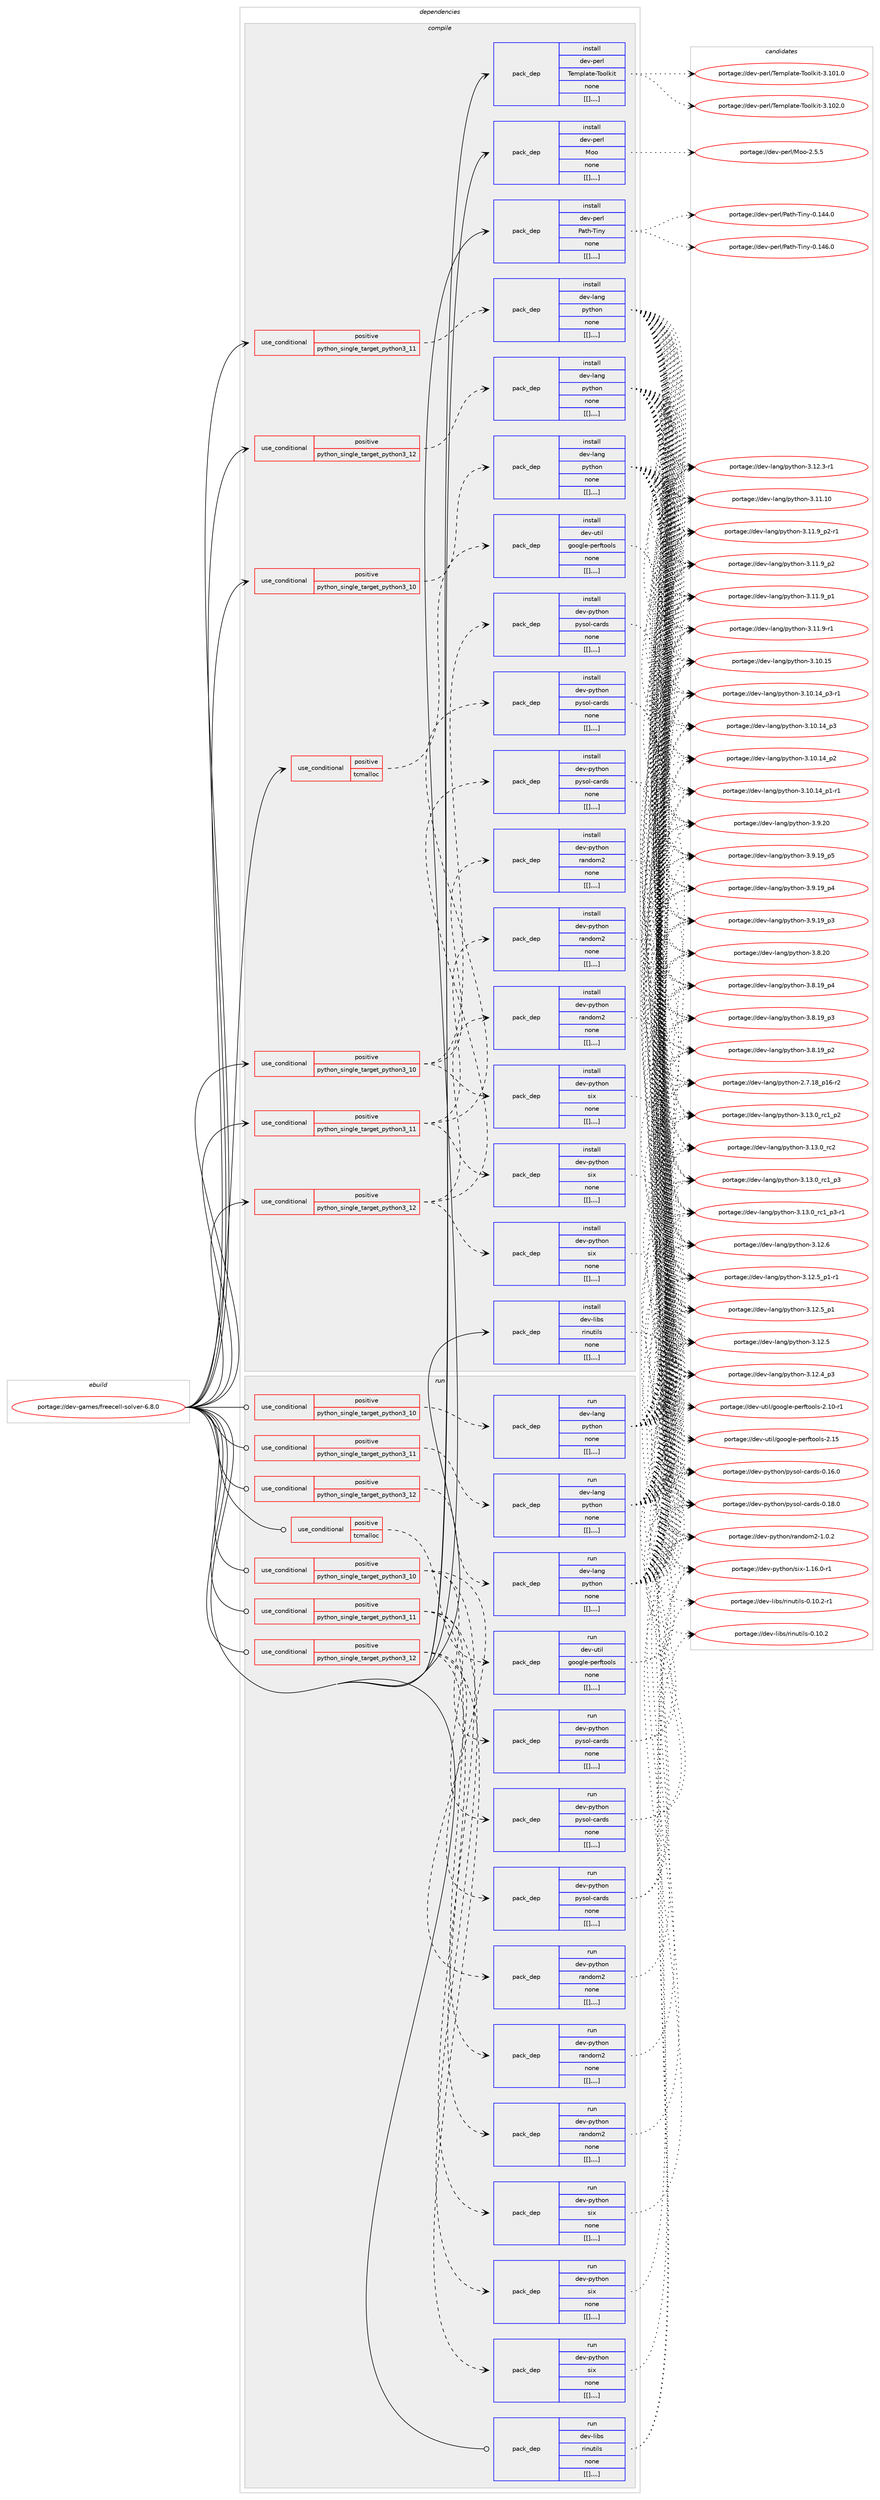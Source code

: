 digraph prolog {

# *************
# Graph options
# *************

newrank=true;
concentrate=true;
compound=true;
graph [rankdir=LR,fontname=Helvetica,fontsize=10,ranksep=1.5];#, ranksep=2.5, nodesep=0.2];
edge  [arrowhead=vee];
node  [fontname=Helvetica,fontsize=10];

# **********
# The ebuild
# **********

subgraph cluster_leftcol {
color=gray;
label=<<i>ebuild</i>>;
id [label="portage://dev-games/freecell-solver-6.8.0", color=red, width=4, href="../dev-games/freecell-solver-6.8.0.svg"];
}

# ****************
# The dependencies
# ****************

subgraph cluster_midcol {
color=gray;
label=<<i>dependencies</i>>;
subgraph cluster_compile {
fillcolor="#eeeeee";
style=filled;
label=<<i>compile</i>>;
subgraph cond20139 {
dependency75363 [label=<<TABLE BORDER="0" CELLBORDER="1" CELLSPACING="0" CELLPADDING="4"><TR><TD ROWSPAN="3" CELLPADDING="10">use_conditional</TD></TR><TR><TD>positive</TD></TR><TR><TD>python_single_target_python3_10</TD></TR></TABLE>>, shape=none, color=red];
subgraph pack54274 {
dependency75364 [label=<<TABLE BORDER="0" CELLBORDER="1" CELLSPACING="0" CELLPADDING="4" WIDTH="220"><TR><TD ROWSPAN="6" CELLPADDING="30">pack_dep</TD></TR><TR><TD WIDTH="110">install</TD></TR><TR><TD>dev-lang</TD></TR><TR><TD>python</TD></TR><TR><TD>none</TD></TR><TR><TD>[[],,,,]</TD></TR></TABLE>>, shape=none, color=blue];
}
dependency75363:e -> dependency75364:w [weight=20,style="dashed",arrowhead="vee"];
}
id:e -> dependency75363:w [weight=20,style="solid",arrowhead="vee"];
subgraph cond20140 {
dependency75365 [label=<<TABLE BORDER="0" CELLBORDER="1" CELLSPACING="0" CELLPADDING="4"><TR><TD ROWSPAN="3" CELLPADDING="10">use_conditional</TD></TR><TR><TD>positive</TD></TR><TR><TD>python_single_target_python3_10</TD></TR></TABLE>>, shape=none, color=red];
subgraph pack54275 {
dependency75366 [label=<<TABLE BORDER="0" CELLBORDER="1" CELLSPACING="0" CELLPADDING="4" WIDTH="220"><TR><TD ROWSPAN="6" CELLPADDING="30">pack_dep</TD></TR><TR><TD WIDTH="110">install</TD></TR><TR><TD>dev-python</TD></TR><TR><TD>pysol-cards</TD></TR><TR><TD>none</TD></TR><TR><TD>[[],,,,]</TD></TR></TABLE>>, shape=none, color=blue];
}
dependency75365:e -> dependency75366:w [weight=20,style="dashed",arrowhead="vee"];
subgraph pack54276 {
dependency75367 [label=<<TABLE BORDER="0" CELLBORDER="1" CELLSPACING="0" CELLPADDING="4" WIDTH="220"><TR><TD ROWSPAN="6" CELLPADDING="30">pack_dep</TD></TR><TR><TD WIDTH="110">install</TD></TR><TR><TD>dev-python</TD></TR><TR><TD>random2</TD></TR><TR><TD>none</TD></TR><TR><TD>[[],,,,]</TD></TR></TABLE>>, shape=none, color=blue];
}
dependency75365:e -> dependency75367:w [weight=20,style="dashed",arrowhead="vee"];
subgraph pack54277 {
dependency75368 [label=<<TABLE BORDER="0" CELLBORDER="1" CELLSPACING="0" CELLPADDING="4" WIDTH="220"><TR><TD ROWSPAN="6" CELLPADDING="30">pack_dep</TD></TR><TR><TD WIDTH="110">install</TD></TR><TR><TD>dev-python</TD></TR><TR><TD>six</TD></TR><TR><TD>none</TD></TR><TR><TD>[[],,,,]</TD></TR></TABLE>>, shape=none, color=blue];
}
dependency75365:e -> dependency75368:w [weight=20,style="dashed",arrowhead="vee"];
}
id:e -> dependency75365:w [weight=20,style="solid",arrowhead="vee"];
subgraph cond20141 {
dependency75369 [label=<<TABLE BORDER="0" CELLBORDER="1" CELLSPACING="0" CELLPADDING="4"><TR><TD ROWSPAN="3" CELLPADDING="10">use_conditional</TD></TR><TR><TD>positive</TD></TR><TR><TD>python_single_target_python3_11</TD></TR></TABLE>>, shape=none, color=red];
subgraph pack54278 {
dependency75370 [label=<<TABLE BORDER="0" CELLBORDER="1" CELLSPACING="0" CELLPADDING="4" WIDTH="220"><TR><TD ROWSPAN="6" CELLPADDING="30">pack_dep</TD></TR><TR><TD WIDTH="110">install</TD></TR><TR><TD>dev-lang</TD></TR><TR><TD>python</TD></TR><TR><TD>none</TD></TR><TR><TD>[[],,,,]</TD></TR></TABLE>>, shape=none, color=blue];
}
dependency75369:e -> dependency75370:w [weight=20,style="dashed",arrowhead="vee"];
}
id:e -> dependency75369:w [weight=20,style="solid",arrowhead="vee"];
subgraph cond20142 {
dependency75371 [label=<<TABLE BORDER="0" CELLBORDER="1" CELLSPACING="0" CELLPADDING="4"><TR><TD ROWSPAN="3" CELLPADDING="10">use_conditional</TD></TR><TR><TD>positive</TD></TR><TR><TD>python_single_target_python3_11</TD></TR></TABLE>>, shape=none, color=red];
subgraph pack54279 {
dependency75372 [label=<<TABLE BORDER="0" CELLBORDER="1" CELLSPACING="0" CELLPADDING="4" WIDTH="220"><TR><TD ROWSPAN="6" CELLPADDING="30">pack_dep</TD></TR><TR><TD WIDTH="110">install</TD></TR><TR><TD>dev-python</TD></TR><TR><TD>pysol-cards</TD></TR><TR><TD>none</TD></TR><TR><TD>[[],,,,]</TD></TR></TABLE>>, shape=none, color=blue];
}
dependency75371:e -> dependency75372:w [weight=20,style="dashed",arrowhead="vee"];
subgraph pack54280 {
dependency75373 [label=<<TABLE BORDER="0" CELLBORDER="1" CELLSPACING="0" CELLPADDING="4" WIDTH="220"><TR><TD ROWSPAN="6" CELLPADDING="30">pack_dep</TD></TR><TR><TD WIDTH="110">install</TD></TR><TR><TD>dev-python</TD></TR><TR><TD>random2</TD></TR><TR><TD>none</TD></TR><TR><TD>[[],,,,]</TD></TR></TABLE>>, shape=none, color=blue];
}
dependency75371:e -> dependency75373:w [weight=20,style="dashed",arrowhead="vee"];
subgraph pack54281 {
dependency75374 [label=<<TABLE BORDER="0" CELLBORDER="1" CELLSPACING="0" CELLPADDING="4" WIDTH="220"><TR><TD ROWSPAN="6" CELLPADDING="30">pack_dep</TD></TR><TR><TD WIDTH="110">install</TD></TR><TR><TD>dev-python</TD></TR><TR><TD>six</TD></TR><TR><TD>none</TD></TR><TR><TD>[[],,,,]</TD></TR></TABLE>>, shape=none, color=blue];
}
dependency75371:e -> dependency75374:w [weight=20,style="dashed",arrowhead="vee"];
}
id:e -> dependency75371:w [weight=20,style="solid",arrowhead="vee"];
subgraph cond20143 {
dependency75375 [label=<<TABLE BORDER="0" CELLBORDER="1" CELLSPACING="0" CELLPADDING="4"><TR><TD ROWSPAN="3" CELLPADDING="10">use_conditional</TD></TR><TR><TD>positive</TD></TR><TR><TD>python_single_target_python3_12</TD></TR></TABLE>>, shape=none, color=red];
subgraph pack54282 {
dependency75376 [label=<<TABLE BORDER="0" CELLBORDER="1" CELLSPACING="0" CELLPADDING="4" WIDTH="220"><TR><TD ROWSPAN="6" CELLPADDING="30">pack_dep</TD></TR><TR><TD WIDTH="110">install</TD></TR><TR><TD>dev-lang</TD></TR><TR><TD>python</TD></TR><TR><TD>none</TD></TR><TR><TD>[[],,,,]</TD></TR></TABLE>>, shape=none, color=blue];
}
dependency75375:e -> dependency75376:w [weight=20,style="dashed",arrowhead="vee"];
}
id:e -> dependency75375:w [weight=20,style="solid",arrowhead="vee"];
subgraph cond20144 {
dependency75377 [label=<<TABLE BORDER="0" CELLBORDER="1" CELLSPACING="0" CELLPADDING="4"><TR><TD ROWSPAN="3" CELLPADDING="10">use_conditional</TD></TR><TR><TD>positive</TD></TR><TR><TD>python_single_target_python3_12</TD></TR></TABLE>>, shape=none, color=red];
subgraph pack54283 {
dependency75378 [label=<<TABLE BORDER="0" CELLBORDER="1" CELLSPACING="0" CELLPADDING="4" WIDTH="220"><TR><TD ROWSPAN="6" CELLPADDING="30">pack_dep</TD></TR><TR><TD WIDTH="110">install</TD></TR><TR><TD>dev-python</TD></TR><TR><TD>pysol-cards</TD></TR><TR><TD>none</TD></TR><TR><TD>[[],,,,]</TD></TR></TABLE>>, shape=none, color=blue];
}
dependency75377:e -> dependency75378:w [weight=20,style="dashed",arrowhead="vee"];
subgraph pack54284 {
dependency75379 [label=<<TABLE BORDER="0" CELLBORDER="1" CELLSPACING="0" CELLPADDING="4" WIDTH="220"><TR><TD ROWSPAN="6" CELLPADDING="30">pack_dep</TD></TR><TR><TD WIDTH="110">install</TD></TR><TR><TD>dev-python</TD></TR><TR><TD>random2</TD></TR><TR><TD>none</TD></TR><TR><TD>[[],,,,]</TD></TR></TABLE>>, shape=none, color=blue];
}
dependency75377:e -> dependency75379:w [weight=20,style="dashed",arrowhead="vee"];
subgraph pack54285 {
dependency75380 [label=<<TABLE BORDER="0" CELLBORDER="1" CELLSPACING="0" CELLPADDING="4" WIDTH="220"><TR><TD ROWSPAN="6" CELLPADDING="30">pack_dep</TD></TR><TR><TD WIDTH="110">install</TD></TR><TR><TD>dev-python</TD></TR><TR><TD>six</TD></TR><TR><TD>none</TD></TR><TR><TD>[[],,,,]</TD></TR></TABLE>>, shape=none, color=blue];
}
dependency75377:e -> dependency75380:w [weight=20,style="dashed",arrowhead="vee"];
}
id:e -> dependency75377:w [weight=20,style="solid",arrowhead="vee"];
subgraph cond20145 {
dependency75381 [label=<<TABLE BORDER="0" CELLBORDER="1" CELLSPACING="0" CELLPADDING="4"><TR><TD ROWSPAN="3" CELLPADDING="10">use_conditional</TD></TR><TR><TD>positive</TD></TR><TR><TD>tcmalloc</TD></TR></TABLE>>, shape=none, color=red];
subgraph pack54286 {
dependency75382 [label=<<TABLE BORDER="0" CELLBORDER="1" CELLSPACING="0" CELLPADDING="4" WIDTH="220"><TR><TD ROWSPAN="6" CELLPADDING="30">pack_dep</TD></TR><TR><TD WIDTH="110">install</TD></TR><TR><TD>dev-util</TD></TR><TR><TD>google-perftools</TD></TR><TR><TD>none</TD></TR><TR><TD>[[],,,,]</TD></TR></TABLE>>, shape=none, color=blue];
}
dependency75381:e -> dependency75382:w [weight=20,style="dashed",arrowhead="vee"];
}
id:e -> dependency75381:w [weight=20,style="solid",arrowhead="vee"];
subgraph pack54287 {
dependency75383 [label=<<TABLE BORDER="0" CELLBORDER="1" CELLSPACING="0" CELLPADDING="4" WIDTH="220"><TR><TD ROWSPAN="6" CELLPADDING="30">pack_dep</TD></TR><TR><TD WIDTH="110">install</TD></TR><TR><TD>dev-libs</TD></TR><TR><TD>rinutils</TD></TR><TR><TD>none</TD></TR><TR><TD>[[],,,,]</TD></TR></TABLE>>, shape=none, color=blue];
}
id:e -> dependency75383:w [weight=20,style="solid",arrowhead="vee"];
subgraph pack54288 {
dependency75384 [label=<<TABLE BORDER="0" CELLBORDER="1" CELLSPACING="0" CELLPADDING="4" WIDTH="220"><TR><TD ROWSPAN="6" CELLPADDING="30">pack_dep</TD></TR><TR><TD WIDTH="110">install</TD></TR><TR><TD>dev-perl</TD></TR><TR><TD>Moo</TD></TR><TR><TD>none</TD></TR><TR><TD>[[],,,,]</TD></TR></TABLE>>, shape=none, color=blue];
}
id:e -> dependency75384:w [weight=20,style="solid",arrowhead="vee"];
subgraph pack54289 {
dependency75385 [label=<<TABLE BORDER="0" CELLBORDER="1" CELLSPACING="0" CELLPADDING="4" WIDTH="220"><TR><TD ROWSPAN="6" CELLPADDING="30">pack_dep</TD></TR><TR><TD WIDTH="110">install</TD></TR><TR><TD>dev-perl</TD></TR><TR><TD>Path-Tiny</TD></TR><TR><TD>none</TD></TR><TR><TD>[[],,,,]</TD></TR></TABLE>>, shape=none, color=blue];
}
id:e -> dependency75385:w [weight=20,style="solid",arrowhead="vee"];
subgraph pack54290 {
dependency75386 [label=<<TABLE BORDER="0" CELLBORDER="1" CELLSPACING="0" CELLPADDING="4" WIDTH="220"><TR><TD ROWSPAN="6" CELLPADDING="30">pack_dep</TD></TR><TR><TD WIDTH="110">install</TD></TR><TR><TD>dev-perl</TD></TR><TR><TD>Template-Toolkit</TD></TR><TR><TD>none</TD></TR><TR><TD>[[],,,,]</TD></TR></TABLE>>, shape=none, color=blue];
}
id:e -> dependency75386:w [weight=20,style="solid",arrowhead="vee"];
}
subgraph cluster_compileandrun {
fillcolor="#eeeeee";
style=filled;
label=<<i>compile and run</i>>;
}
subgraph cluster_run {
fillcolor="#eeeeee";
style=filled;
label=<<i>run</i>>;
subgraph cond20146 {
dependency75387 [label=<<TABLE BORDER="0" CELLBORDER="1" CELLSPACING="0" CELLPADDING="4"><TR><TD ROWSPAN="3" CELLPADDING="10">use_conditional</TD></TR><TR><TD>positive</TD></TR><TR><TD>python_single_target_python3_10</TD></TR></TABLE>>, shape=none, color=red];
subgraph pack54291 {
dependency75388 [label=<<TABLE BORDER="0" CELLBORDER="1" CELLSPACING="0" CELLPADDING="4" WIDTH="220"><TR><TD ROWSPAN="6" CELLPADDING="30">pack_dep</TD></TR><TR><TD WIDTH="110">run</TD></TR><TR><TD>dev-lang</TD></TR><TR><TD>python</TD></TR><TR><TD>none</TD></TR><TR><TD>[[],,,,]</TD></TR></TABLE>>, shape=none, color=blue];
}
dependency75387:e -> dependency75388:w [weight=20,style="dashed",arrowhead="vee"];
}
id:e -> dependency75387:w [weight=20,style="solid",arrowhead="odot"];
subgraph cond20147 {
dependency75389 [label=<<TABLE BORDER="0" CELLBORDER="1" CELLSPACING="0" CELLPADDING="4"><TR><TD ROWSPAN="3" CELLPADDING="10">use_conditional</TD></TR><TR><TD>positive</TD></TR><TR><TD>python_single_target_python3_10</TD></TR></TABLE>>, shape=none, color=red];
subgraph pack54292 {
dependency75390 [label=<<TABLE BORDER="0" CELLBORDER="1" CELLSPACING="0" CELLPADDING="4" WIDTH="220"><TR><TD ROWSPAN="6" CELLPADDING="30">pack_dep</TD></TR><TR><TD WIDTH="110">run</TD></TR><TR><TD>dev-python</TD></TR><TR><TD>pysol-cards</TD></TR><TR><TD>none</TD></TR><TR><TD>[[],,,,]</TD></TR></TABLE>>, shape=none, color=blue];
}
dependency75389:e -> dependency75390:w [weight=20,style="dashed",arrowhead="vee"];
subgraph pack54293 {
dependency75391 [label=<<TABLE BORDER="0" CELLBORDER="1" CELLSPACING="0" CELLPADDING="4" WIDTH="220"><TR><TD ROWSPAN="6" CELLPADDING="30">pack_dep</TD></TR><TR><TD WIDTH="110">run</TD></TR><TR><TD>dev-python</TD></TR><TR><TD>random2</TD></TR><TR><TD>none</TD></TR><TR><TD>[[],,,,]</TD></TR></TABLE>>, shape=none, color=blue];
}
dependency75389:e -> dependency75391:w [weight=20,style="dashed",arrowhead="vee"];
subgraph pack54294 {
dependency75392 [label=<<TABLE BORDER="0" CELLBORDER="1" CELLSPACING="0" CELLPADDING="4" WIDTH="220"><TR><TD ROWSPAN="6" CELLPADDING="30">pack_dep</TD></TR><TR><TD WIDTH="110">run</TD></TR><TR><TD>dev-python</TD></TR><TR><TD>six</TD></TR><TR><TD>none</TD></TR><TR><TD>[[],,,,]</TD></TR></TABLE>>, shape=none, color=blue];
}
dependency75389:e -> dependency75392:w [weight=20,style="dashed",arrowhead="vee"];
}
id:e -> dependency75389:w [weight=20,style="solid",arrowhead="odot"];
subgraph cond20148 {
dependency75393 [label=<<TABLE BORDER="0" CELLBORDER="1" CELLSPACING="0" CELLPADDING="4"><TR><TD ROWSPAN="3" CELLPADDING="10">use_conditional</TD></TR><TR><TD>positive</TD></TR><TR><TD>python_single_target_python3_11</TD></TR></TABLE>>, shape=none, color=red];
subgraph pack54295 {
dependency75394 [label=<<TABLE BORDER="0" CELLBORDER="1" CELLSPACING="0" CELLPADDING="4" WIDTH="220"><TR><TD ROWSPAN="6" CELLPADDING="30">pack_dep</TD></TR><TR><TD WIDTH="110">run</TD></TR><TR><TD>dev-lang</TD></TR><TR><TD>python</TD></TR><TR><TD>none</TD></TR><TR><TD>[[],,,,]</TD></TR></TABLE>>, shape=none, color=blue];
}
dependency75393:e -> dependency75394:w [weight=20,style="dashed",arrowhead="vee"];
}
id:e -> dependency75393:w [weight=20,style="solid",arrowhead="odot"];
subgraph cond20149 {
dependency75395 [label=<<TABLE BORDER="0" CELLBORDER="1" CELLSPACING="0" CELLPADDING="4"><TR><TD ROWSPAN="3" CELLPADDING="10">use_conditional</TD></TR><TR><TD>positive</TD></TR><TR><TD>python_single_target_python3_11</TD></TR></TABLE>>, shape=none, color=red];
subgraph pack54296 {
dependency75396 [label=<<TABLE BORDER="0" CELLBORDER="1" CELLSPACING="0" CELLPADDING="4" WIDTH="220"><TR><TD ROWSPAN="6" CELLPADDING="30">pack_dep</TD></TR><TR><TD WIDTH="110">run</TD></TR><TR><TD>dev-python</TD></TR><TR><TD>pysol-cards</TD></TR><TR><TD>none</TD></TR><TR><TD>[[],,,,]</TD></TR></TABLE>>, shape=none, color=blue];
}
dependency75395:e -> dependency75396:w [weight=20,style="dashed",arrowhead="vee"];
subgraph pack54297 {
dependency75397 [label=<<TABLE BORDER="0" CELLBORDER="1" CELLSPACING="0" CELLPADDING="4" WIDTH="220"><TR><TD ROWSPAN="6" CELLPADDING="30">pack_dep</TD></TR><TR><TD WIDTH="110">run</TD></TR><TR><TD>dev-python</TD></TR><TR><TD>random2</TD></TR><TR><TD>none</TD></TR><TR><TD>[[],,,,]</TD></TR></TABLE>>, shape=none, color=blue];
}
dependency75395:e -> dependency75397:w [weight=20,style="dashed",arrowhead="vee"];
subgraph pack54298 {
dependency75398 [label=<<TABLE BORDER="0" CELLBORDER="1" CELLSPACING="0" CELLPADDING="4" WIDTH="220"><TR><TD ROWSPAN="6" CELLPADDING="30">pack_dep</TD></TR><TR><TD WIDTH="110">run</TD></TR><TR><TD>dev-python</TD></TR><TR><TD>six</TD></TR><TR><TD>none</TD></TR><TR><TD>[[],,,,]</TD></TR></TABLE>>, shape=none, color=blue];
}
dependency75395:e -> dependency75398:w [weight=20,style="dashed",arrowhead="vee"];
}
id:e -> dependency75395:w [weight=20,style="solid",arrowhead="odot"];
subgraph cond20150 {
dependency75399 [label=<<TABLE BORDER="0" CELLBORDER="1" CELLSPACING="0" CELLPADDING="4"><TR><TD ROWSPAN="3" CELLPADDING="10">use_conditional</TD></TR><TR><TD>positive</TD></TR><TR><TD>python_single_target_python3_12</TD></TR></TABLE>>, shape=none, color=red];
subgraph pack54299 {
dependency75400 [label=<<TABLE BORDER="0" CELLBORDER="1" CELLSPACING="0" CELLPADDING="4" WIDTH="220"><TR><TD ROWSPAN="6" CELLPADDING="30">pack_dep</TD></TR><TR><TD WIDTH="110">run</TD></TR><TR><TD>dev-lang</TD></TR><TR><TD>python</TD></TR><TR><TD>none</TD></TR><TR><TD>[[],,,,]</TD></TR></TABLE>>, shape=none, color=blue];
}
dependency75399:e -> dependency75400:w [weight=20,style="dashed",arrowhead="vee"];
}
id:e -> dependency75399:w [weight=20,style="solid",arrowhead="odot"];
subgraph cond20151 {
dependency75401 [label=<<TABLE BORDER="0" CELLBORDER="1" CELLSPACING="0" CELLPADDING="4"><TR><TD ROWSPAN="3" CELLPADDING="10">use_conditional</TD></TR><TR><TD>positive</TD></TR><TR><TD>python_single_target_python3_12</TD></TR></TABLE>>, shape=none, color=red];
subgraph pack54300 {
dependency75402 [label=<<TABLE BORDER="0" CELLBORDER="1" CELLSPACING="0" CELLPADDING="4" WIDTH="220"><TR><TD ROWSPAN="6" CELLPADDING="30">pack_dep</TD></TR><TR><TD WIDTH="110">run</TD></TR><TR><TD>dev-python</TD></TR><TR><TD>pysol-cards</TD></TR><TR><TD>none</TD></TR><TR><TD>[[],,,,]</TD></TR></TABLE>>, shape=none, color=blue];
}
dependency75401:e -> dependency75402:w [weight=20,style="dashed",arrowhead="vee"];
subgraph pack54301 {
dependency75403 [label=<<TABLE BORDER="0" CELLBORDER="1" CELLSPACING="0" CELLPADDING="4" WIDTH="220"><TR><TD ROWSPAN="6" CELLPADDING="30">pack_dep</TD></TR><TR><TD WIDTH="110">run</TD></TR><TR><TD>dev-python</TD></TR><TR><TD>random2</TD></TR><TR><TD>none</TD></TR><TR><TD>[[],,,,]</TD></TR></TABLE>>, shape=none, color=blue];
}
dependency75401:e -> dependency75403:w [weight=20,style="dashed",arrowhead="vee"];
subgraph pack54302 {
dependency75404 [label=<<TABLE BORDER="0" CELLBORDER="1" CELLSPACING="0" CELLPADDING="4" WIDTH="220"><TR><TD ROWSPAN="6" CELLPADDING="30">pack_dep</TD></TR><TR><TD WIDTH="110">run</TD></TR><TR><TD>dev-python</TD></TR><TR><TD>six</TD></TR><TR><TD>none</TD></TR><TR><TD>[[],,,,]</TD></TR></TABLE>>, shape=none, color=blue];
}
dependency75401:e -> dependency75404:w [weight=20,style="dashed",arrowhead="vee"];
}
id:e -> dependency75401:w [weight=20,style="solid",arrowhead="odot"];
subgraph cond20152 {
dependency75405 [label=<<TABLE BORDER="0" CELLBORDER="1" CELLSPACING="0" CELLPADDING="4"><TR><TD ROWSPAN="3" CELLPADDING="10">use_conditional</TD></TR><TR><TD>positive</TD></TR><TR><TD>tcmalloc</TD></TR></TABLE>>, shape=none, color=red];
subgraph pack54303 {
dependency75406 [label=<<TABLE BORDER="0" CELLBORDER="1" CELLSPACING="0" CELLPADDING="4" WIDTH="220"><TR><TD ROWSPAN="6" CELLPADDING="30">pack_dep</TD></TR><TR><TD WIDTH="110">run</TD></TR><TR><TD>dev-util</TD></TR><TR><TD>google-perftools</TD></TR><TR><TD>none</TD></TR><TR><TD>[[],,,,]</TD></TR></TABLE>>, shape=none, color=blue];
}
dependency75405:e -> dependency75406:w [weight=20,style="dashed",arrowhead="vee"];
}
id:e -> dependency75405:w [weight=20,style="solid",arrowhead="odot"];
subgraph pack54304 {
dependency75407 [label=<<TABLE BORDER="0" CELLBORDER="1" CELLSPACING="0" CELLPADDING="4" WIDTH="220"><TR><TD ROWSPAN="6" CELLPADDING="30">pack_dep</TD></TR><TR><TD WIDTH="110">run</TD></TR><TR><TD>dev-libs</TD></TR><TR><TD>rinutils</TD></TR><TR><TD>none</TD></TR><TR><TD>[[],,,,]</TD></TR></TABLE>>, shape=none, color=blue];
}
id:e -> dependency75407:w [weight=20,style="solid",arrowhead="odot"];
}
}

# **************
# The candidates
# **************

subgraph cluster_choices {
rank=same;
color=gray;
label=<<i>candidates</i>>;

subgraph choice54274 {
color=black;
nodesep=1;
choice10010111845108971101034711212111610411111045514649514648951149950 [label="portage://dev-lang/python-3.13.0_rc2", color=red, width=4,href="../dev-lang/python-3.13.0_rc2.svg"];
choice1001011184510897110103471121211161041111104551464951464895114994995112514511449 [label="portage://dev-lang/python-3.13.0_rc1_p3-r1", color=red, width=4,href="../dev-lang/python-3.13.0_rc1_p3-r1.svg"];
choice100101118451089711010347112121116104111110455146495146489511499499511251 [label="portage://dev-lang/python-3.13.0_rc1_p3", color=red, width=4,href="../dev-lang/python-3.13.0_rc1_p3.svg"];
choice100101118451089711010347112121116104111110455146495146489511499499511250 [label="portage://dev-lang/python-3.13.0_rc1_p2", color=red, width=4,href="../dev-lang/python-3.13.0_rc1_p2.svg"];
choice10010111845108971101034711212111610411111045514649504654 [label="portage://dev-lang/python-3.12.6", color=red, width=4,href="../dev-lang/python-3.12.6.svg"];
choice1001011184510897110103471121211161041111104551464950465395112494511449 [label="portage://dev-lang/python-3.12.5_p1-r1", color=red, width=4,href="../dev-lang/python-3.12.5_p1-r1.svg"];
choice100101118451089711010347112121116104111110455146495046539511249 [label="portage://dev-lang/python-3.12.5_p1", color=red, width=4,href="../dev-lang/python-3.12.5_p1.svg"];
choice10010111845108971101034711212111610411111045514649504653 [label="portage://dev-lang/python-3.12.5", color=red, width=4,href="../dev-lang/python-3.12.5.svg"];
choice100101118451089711010347112121116104111110455146495046529511251 [label="portage://dev-lang/python-3.12.4_p3", color=red, width=4,href="../dev-lang/python-3.12.4_p3.svg"];
choice100101118451089711010347112121116104111110455146495046514511449 [label="portage://dev-lang/python-3.12.3-r1", color=red, width=4,href="../dev-lang/python-3.12.3-r1.svg"];
choice1001011184510897110103471121211161041111104551464949464948 [label="portage://dev-lang/python-3.11.10", color=red, width=4,href="../dev-lang/python-3.11.10.svg"];
choice1001011184510897110103471121211161041111104551464949465795112504511449 [label="portage://dev-lang/python-3.11.9_p2-r1", color=red, width=4,href="../dev-lang/python-3.11.9_p2-r1.svg"];
choice100101118451089711010347112121116104111110455146494946579511250 [label="portage://dev-lang/python-3.11.9_p2", color=red, width=4,href="../dev-lang/python-3.11.9_p2.svg"];
choice100101118451089711010347112121116104111110455146494946579511249 [label="portage://dev-lang/python-3.11.9_p1", color=red, width=4,href="../dev-lang/python-3.11.9_p1.svg"];
choice100101118451089711010347112121116104111110455146494946574511449 [label="portage://dev-lang/python-3.11.9-r1", color=red, width=4,href="../dev-lang/python-3.11.9-r1.svg"];
choice1001011184510897110103471121211161041111104551464948464953 [label="portage://dev-lang/python-3.10.15", color=red, width=4,href="../dev-lang/python-3.10.15.svg"];
choice100101118451089711010347112121116104111110455146494846495295112514511449 [label="portage://dev-lang/python-3.10.14_p3-r1", color=red, width=4,href="../dev-lang/python-3.10.14_p3-r1.svg"];
choice10010111845108971101034711212111610411111045514649484649529511251 [label="portage://dev-lang/python-3.10.14_p3", color=red, width=4,href="../dev-lang/python-3.10.14_p3.svg"];
choice10010111845108971101034711212111610411111045514649484649529511250 [label="portage://dev-lang/python-3.10.14_p2", color=red, width=4,href="../dev-lang/python-3.10.14_p2.svg"];
choice100101118451089711010347112121116104111110455146494846495295112494511449 [label="portage://dev-lang/python-3.10.14_p1-r1", color=red, width=4,href="../dev-lang/python-3.10.14_p1-r1.svg"];
choice10010111845108971101034711212111610411111045514657465048 [label="portage://dev-lang/python-3.9.20", color=red, width=4,href="../dev-lang/python-3.9.20.svg"];
choice100101118451089711010347112121116104111110455146574649579511253 [label="portage://dev-lang/python-3.9.19_p5", color=red, width=4,href="../dev-lang/python-3.9.19_p5.svg"];
choice100101118451089711010347112121116104111110455146574649579511252 [label="portage://dev-lang/python-3.9.19_p4", color=red, width=4,href="../dev-lang/python-3.9.19_p4.svg"];
choice100101118451089711010347112121116104111110455146574649579511251 [label="portage://dev-lang/python-3.9.19_p3", color=red, width=4,href="../dev-lang/python-3.9.19_p3.svg"];
choice10010111845108971101034711212111610411111045514656465048 [label="portage://dev-lang/python-3.8.20", color=red, width=4,href="../dev-lang/python-3.8.20.svg"];
choice100101118451089711010347112121116104111110455146564649579511252 [label="portage://dev-lang/python-3.8.19_p4", color=red, width=4,href="../dev-lang/python-3.8.19_p4.svg"];
choice100101118451089711010347112121116104111110455146564649579511251 [label="portage://dev-lang/python-3.8.19_p3", color=red, width=4,href="../dev-lang/python-3.8.19_p3.svg"];
choice100101118451089711010347112121116104111110455146564649579511250 [label="portage://dev-lang/python-3.8.19_p2", color=red, width=4,href="../dev-lang/python-3.8.19_p2.svg"];
choice100101118451089711010347112121116104111110455046554649569511249544511450 [label="portage://dev-lang/python-2.7.18_p16-r2", color=red, width=4,href="../dev-lang/python-2.7.18_p16-r2.svg"];
dependency75364:e -> choice10010111845108971101034711212111610411111045514649514648951149950:w [style=dotted,weight="100"];
dependency75364:e -> choice1001011184510897110103471121211161041111104551464951464895114994995112514511449:w [style=dotted,weight="100"];
dependency75364:e -> choice100101118451089711010347112121116104111110455146495146489511499499511251:w [style=dotted,weight="100"];
dependency75364:e -> choice100101118451089711010347112121116104111110455146495146489511499499511250:w [style=dotted,weight="100"];
dependency75364:e -> choice10010111845108971101034711212111610411111045514649504654:w [style=dotted,weight="100"];
dependency75364:e -> choice1001011184510897110103471121211161041111104551464950465395112494511449:w [style=dotted,weight="100"];
dependency75364:e -> choice100101118451089711010347112121116104111110455146495046539511249:w [style=dotted,weight="100"];
dependency75364:e -> choice10010111845108971101034711212111610411111045514649504653:w [style=dotted,weight="100"];
dependency75364:e -> choice100101118451089711010347112121116104111110455146495046529511251:w [style=dotted,weight="100"];
dependency75364:e -> choice100101118451089711010347112121116104111110455146495046514511449:w [style=dotted,weight="100"];
dependency75364:e -> choice1001011184510897110103471121211161041111104551464949464948:w [style=dotted,weight="100"];
dependency75364:e -> choice1001011184510897110103471121211161041111104551464949465795112504511449:w [style=dotted,weight="100"];
dependency75364:e -> choice100101118451089711010347112121116104111110455146494946579511250:w [style=dotted,weight="100"];
dependency75364:e -> choice100101118451089711010347112121116104111110455146494946579511249:w [style=dotted,weight="100"];
dependency75364:e -> choice100101118451089711010347112121116104111110455146494946574511449:w [style=dotted,weight="100"];
dependency75364:e -> choice1001011184510897110103471121211161041111104551464948464953:w [style=dotted,weight="100"];
dependency75364:e -> choice100101118451089711010347112121116104111110455146494846495295112514511449:w [style=dotted,weight="100"];
dependency75364:e -> choice10010111845108971101034711212111610411111045514649484649529511251:w [style=dotted,weight="100"];
dependency75364:e -> choice10010111845108971101034711212111610411111045514649484649529511250:w [style=dotted,weight="100"];
dependency75364:e -> choice100101118451089711010347112121116104111110455146494846495295112494511449:w [style=dotted,weight="100"];
dependency75364:e -> choice10010111845108971101034711212111610411111045514657465048:w [style=dotted,weight="100"];
dependency75364:e -> choice100101118451089711010347112121116104111110455146574649579511253:w [style=dotted,weight="100"];
dependency75364:e -> choice100101118451089711010347112121116104111110455146574649579511252:w [style=dotted,weight="100"];
dependency75364:e -> choice100101118451089711010347112121116104111110455146574649579511251:w [style=dotted,weight="100"];
dependency75364:e -> choice10010111845108971101034711212111610411111045514656465048:w [style=dotted,weight="100"];
dependency75364:e -> choice100101118451089711010347112121116104111110455146564649579511252:w [style=dotted,weight="100"];
dependency75364:e -> choice100101118451089711010347112121116104111110455146564649579511251:w [style=dotted,weight="100"];
dependency75364:e -> choice100101118451089711010347112121116104111110455146564649579511250:w [style=dotted,weight="100"];
dependency75364:e -> choice100101118451089711010347112121116104111110455046554649569511249544511450:w [style=dotted,weight="100"];
}
subgraph choice54275 {
color=black;
nodesep=1;
choice100101118451121211161041111104711212111511110845999711410011545484649564648 [label="portage://dev-python/pysol-cards-0.18.0", color=red, width=4,href="../dev-python/pysol-cards-0.18.0.svg"];
choice100101118451121211161041111104711212111511110845999711410011545484649544648 [label="portage://dev-python/pysol-cards-0.16.0", color=red, width=4,href="../dev-python/pysol-cards-0.16.0.svg"];
dependency75366:e -> choice100101118451121211161041111104711212111511110845999711410011545484649564648:w [style=dotted,weight="100"];
dependency75366:e -> choice100101118451121211161041111104711212111511110845999711410011545484649544648:w [style=dotted,weight="100"];
}
subgraph choice54276 {
color=black;
nodesep=1;
choice10010111845112121116104111110471149711010011110950454946484650 [label="portage://dev-python/random2-1.0.2", color=red, width=4,href="../dev-python/random2-1.0.2.svg"];
dependency75367:e -> choice10010111845112121116104111110471149711010011110950454946484650:w [style=dotted,weight="100"];
}
subgraph choice54277 {
color=black;
nodesep=1;
choice1001011184511212111610411111047115105120454946495446484511449 [label="portage://dev-python/six-1.16.0-r1", color=red, width=4,href="../dev-python/six-1.16.0-r1.svg"];
dependency75368:e -> choice1001011184511212111610411111047115105120454946495446484511449:w [style=dotted,weight="100"];
}
subgraph choice54278 {
color=black;
nodesep=1;
choice10010111845108971101034711212111610411111045514649514648951149950 [label="portage://dev-lang/python-3.13.0_rc2", color=red, width=4,href="../dev-lang/python-3.13.0_rc2.svg"];
choice1001011184510897110103471121211161041111104551464951464895114994995112514511449 [label="portage://dev-lang/python-3.13.0_rc1_p3-r1", color=red, width=4,href="../dev-lang/python-3.13.0_rc1_p3-r1.svg"];
choice100101118451089711010347112121116104111110455146495146489511499499511251 [label="portage://dev-lang/python-3.13.0_rc1_p3", color=red, width=4,href="../dev-lang/python-3.13.0_rc1_p3.svg"];
choice100101118451089711010347112121116104111110455146495146489511499499511250 [label="portage://dev-lang/python-3.13.0_rc1_p2", color=red, width=4,href="../dev-lang/python-3.13.0_rc1_p2.svg"];
choice10010111845108971101034711212111610411111045514649504654 [label="portage://dev-lang/python-3.12.6", color=red, width=4,href="../dev-lang/python-3.12.6.svg"];
choice1001011184510897110103471121211161041111104551464950465395112494511449 [label="portage://dev-lang/python-3.12.5_p1-r1", color=red, width=4,href="../dev-lang/python-3.12.5_p1-r1.svg"];
choice100101118451089711010347112121116104111110455146495046539511249 [label="portage://dev-lang/python-3.12.5_p1", color=red, width=4,href="../dev-lang/python-3.12.5_p1.svg"];
choice10010111845108971101034711212111610411111045514649504653 [label="portage://dev-lang/python-3.12.5", color=red, width=4,href="../dev-lang/python-3.12.5.svg"];
choice100101118451089711010347112121116104111110455146495046529511251 [label="portage://dev-lang/python-3.12.4_p3", color=red, width=4,href="../dev-lang/python-3.12.4_p3.svg"];
choice100101118451089711010347112121116104111110455146495046514511449 [label="portage://dev-lang/python-3.12.3-r1", color=red, width=4,href="../dev-lang/python-3.12.3-r1.svg"];
choice1001011184510897110103471121211161041111104551464949464948 [label="portage://dev-lang/python-3.11.10", color=red, width=4,href="../dev-lang/python-3.11.10.svg"];
choice1001011184510897110103471121211161041111104551464949465795112504511449 [label="portage://dev-lang/python-3.11.9_p2-r1", color=red, width=4,href="../dev-lang/python-3.11.9_p2-r1.svg"];
choice100101118451089711010347112121116104111110455146494946579511250 [label="portage://dev-lang/python-3.11.9_p2", color=red, width=4,href="../dev-lang/python-3.11.9_p2.svg"];
choice100101118451089711010347112121116104111110455146494946579511249 [label="portage://dev-lang/python-3.11.9_p1", color=red, width=4,href="../dev-lang/python-3.11.9_p1.svg"];
choice100101118451089711010347112121116104111110455146494946574511449 [label="portage://dev-lang/python-3.11.9-r1", color=red, width=4,href="../dev-lang/python-3.11.9-r1.svg"];
choice1001011184510897110103471121211161041111104551464948464953 [label="portage://dev-lang/python-3.10.15", color=red, width=4,href="../dev-lang/python-3.10.15.svg"];
choice100101118451089711010347112121116104111110455146494846495295112514511449 [label="portage://dev-lang/python-3.10.14_p3-r1", color=red, width=4,href="../dev-lang/python-3.10.14_p3-r1.svg"];
choice10010111845108971101034711212111610411111045514649484649529511251 [label="portage://dev-lang/python-3.10.14_p3", color=red, width=4,href="../dev-lang/python-3.10.14_p3.svg"];
choice10010111845108971101034711212111610411111045514649484649529511250 [label="portage://dev-lang/python-3.10.14_p2", color=red, width=4,href="../dev-lang/python-3.10.14_p2.svg"];
choice100101118451089711010347112121116104111110455146494846495295112494511449 [label="portage://dev-lang/python-3.10.14_p1-r1", color=red, width=4,href="../dev-lang/python-3.10.14_p1-r1.svg"];
choice10010111845108971101034711212111610411111045514657465048 [label="portage://dev-lang/python-3.9.20", color=red, width=4,href="../dev-lang/python-3.9.20.svg"];
choice100101118451089711010347112121116104111110455146574649579511253 [label="portage://dev-lang/python-3.9.19_p5", color=red, width=4,href="../dev-lang/python-3.9.19_p5.svg"];
choice100101118451089711010347112121116104111110455146574649579511252 [label="portage://dev-lang/python-3.9.19_p4", color=red, width=4,href="../dev-lang/python-3.9.19_p4.svg"];
choice100101118451089711010347112121116104111110455146574649579511251 [label="portage://dev-lang/python-3.9.19_p3", color=red, width=4,href="../dev-lang/python-3.9.19_p3.svg"];
choice10010111845108971101034711212111610411111045514656465048 [label="portage://dev-lang/python-3.8.20", color=red, width=4,href="../dev-lang/python-3.8.20.svg"];
choice100101118451089711010347112121116104111110455146564649579511252 [label="portage://dev-lang/python-3.8.19_p4", color=red, width=4,href="../dev-lang/python-3.8.19_p4.svg"];
choice100101118451089711010347112121116104111110455146564649579511251 [label="portage://dev-lang/python-3.8.19_p3", color=red, width=4,href="../dev-lang/python-3.8.19_p3.svg"];
choice100101118451089711010347112121116104111110455146564649579511250 [label="portage://dev-lang/python-3.8.19_p2", color=red, width=4,href="../dev-lang/python-3.8.19_p2.svg"];
choice100101118451089711010347112121116104111110455046554649569511249544511450 [label="portage://dev-lang/python-2.7.18_p16-r2", color=red, width=4,href="../dev-lang/python-2.7.18_p16-r2.svg"];
dependency75370:e -> choice10010111845108971101034711212111610411111045514649514648951149950:w [style=dotted,weight="100"];
dependency75370:e -> choice1001011184510897110103471121211161041111104551464951464895114994995112514511449:w [style=dotted,weight="100"];
dependency75370:e -> choice100101118451089711010347112121116104111110455146495146489511499499511251:w [style=dotted,weight="100"];
dependency75370:e -> choice100101118451089711010347112121116104111110455146495146489511499499511250:w [style=dotted,weight="100"];
dependency75370:e -> choice10010111845108971101034711212111610411111045514649504654:w [style=dotted,weight="100"];
dependency75370:e -> choice1001011184510897110103471121211161041111104551464950465395112494511449:w [style=dotted,weight="100"];
dependency75370:e -> choice100101118451089711010347112121116104111110455146495046539511249:w [style=dotted,weight="100"];
dependency75370:e -> choice10010111845108971101034711212111610411111045514649504653:w [style=dotted,weight="100"];
dependency75370:e -> choice100101118451089711010347112121116104111110455146495046529511251:w [style=dotted,weight="100"];
dependency75370:e -> choice100101118451089711010347112121116104111110455146495046514511449:w [style=dotted,weight="100"];
dependency75370:e -> choice1001011184510897110103471121211161041111104551464949464948:w [style=dotted,weight="100"];
dependency75370:e -> choice1001011184510897110103471121211161041111104551464949465795112504511449:w [style=dotted,weight="100"];
dependency75370:e -> choice100101118451089711010347112121116104111110455146494946579511250:w [style=dotted,weight="100"];
dependency75370:e -> choice100101118451089711010347112121116104111110455146494946579511249:w [style=dotted,weight="100"];
dependency75370:e -> choice100101118451089711010347112121116104111110455146494946574511449:w [style=dotted,weight="100"];
dependency75370:e -> choice1001011184510897110103471121211161041111104551464948464953:w [style=dotted,weight="100"];
dependency75370:e -> choice100101118451089711010347112121116104111110455146494846495295112514511449:w [style=dotted,weight="100"];
dependency75370:e -> choice10010111845108971101034711212111610411111045514649484649529511251:w [style=dotted,weight="100"];
dependency75370:e -> choice10010111845108971101034711212111610411111045514649484649529511250:w [style=dotted,weight="100"];
dependency75370:e -> choice100101118451089711010347112121116104111110455146494846495295112494511449:w [style=dotted,weight="100"];
dependency75370:e -> choice10010111845108971101034711212111610411111045514657465048:w [style=dotted,weight="100"];
dependency75370:e -> choice100101118451089711010347112121116104111110455146574649579511253:w [style=dotted,weight="100"];
dependency75370:e -> choice100101118451089711010347112121116104111110455146574649579511252:w [style=dotted,weight="100"];
dependency75370:e -> choice100101118451089711010347112121116104111110455146574649579511251:w [style=dotted,weight="100"];
dependency75370:e -> choice10010111845108971101034711212111610411111045514656465048:w [style=dotted,weight="100"];
dependency75370:e -> choice100101118451089711010347112121116104111110455146564649579511252:w [style=dotted,weight="100"];
dependency75370:e -> choice100101118451089711010347112121116104111110455146564649579511251:w [style=dotted,weight="100"];
dependency75370:e -> choice100101118451089711010347112121116104111110455146564649579511250:w [style=dotted,weight="100"];
dependency75370:e -> choice100101118451089711010347112121116104111110455046554649569511249544511450:w [style=dotted,weight="100"];
}
subgraph choice54279 {
color=black;
nodesep=1;
choice100101118451121211161041111104711212111511110845999711410011545484649564648 [label="portage://dev-python/pysol-cards-0.18.0", color=red, width=4,href="../dev-python/pysol-cards-0.18.0.svg"];
choice100101118451121211161041111104711212111511110845999711410011545484649544648 [label="portage://dev-python/pysol-cards-0.16.0", color=red, width=4,href="../dev-python/pysol-cards-0.16.0.svg"];
dependency75372:e -> choice100101118451121211161041111104711212111511110845999711410011545484649564648:w [style=dotted,weight="100"];
dependency75372:e -> choice100101118451121211161041111104711212111511110845999711410011545484649544648:w [style=dotted,weight="100"];
}
subgraph choice54280 {
color=black;
nodesep=1;
choice10010111845112121116104111110471149711010011110950454946484650 [label="portage://dev-python/random2-1.0.2", color=red, width=4,href="../dev-python/random2-1.0.2.svg"];
dependency75373:e -> choice10010111845112121116104111110471149711010011110950454946484650:w [style=dotted,weight="100"];
}
subgraph choice54281 {
color=black;
nodesep=1;
choice1001011184511212111610411111047115105120454946495446484511449 [label="portage://dev-python/six-1.16.0-r1", color=red, width=4,href="../dev-python/six-1.16.0-r1.svg"];
dependency75374:e -> choice1001011184511212111610411111047115105120454946495446484511449:w [style=dotted,weight="100"];
}
subgraph choice54282 {
color=black;
nodesep=1;
choice10010111845108971101034711212111610411111045514649514648951149950 [label="portage://dev-lang/python-3.13.0_rc2", color=red, width=4,href="../dev-lang/python-3.13.0_rc2.svg"];
choice1001011184510897110103471121211161041111104551464951464895114994995112514511449 [label="portage://dev-lang/python-3.13.0_rc1_p3-r1", color=red, width=4,href="../dev-lang/python-3.13.0_rc1_p3-r1.svg"];
choice100101118451089711010347112121116104111110455146495146489511499499511251 [label="portage://dev-lang/python-3.13.0_rc1_p3", color=red, width=4,href="../dev-lang/python-3.13.0_rc1_p3.svg"];
choice100101118451089711010347112121116104111110455146495146489511499499511250 [label="portage://dev-lang/python-3.13.0_rc1_p2", color=red, width=4,href="../dev-lang/python-3.13.0_rc1_p2.svg"];
choice10010111845108971101034711212111610411111045514649504654 [label="portage://dev-lang/python-3.12.6", color=red, width=4,href="../dev-lang/python-3.12.6.svg"];
choice1001011184510897110103471121211161041111104551464950465395112494511449 [label="portage://dev-lang/python-3.12.5_p1-r1", color=red, width=4,href="../dev-lang/python-3.12.5_p1-r1.svg"];
choice100101118451089711010347112121116104111110455146495046539511249 [label="portage://dev-lang/python-3.12.5_p1", color=red, width=4,href="../dev-lang/python-3.12.5_p1.svg"];
choice10010111845108971101034711212111610411111045514649504653 [label="portage://dev-lang/python-3.12.5", color=red, width=4,href="../dev-lang/python-3.12.5.svg"];
choice100101118451089711010347112121116104111110455146495046529511251 [label="portage://dev-lang/python-3.12.4_p3", color=red, width=4,href="../dev-lang/python-3.12.4_p3.svg"];
choice100101118451089711010347112121116104111110455146495046514511449 [label="portage://dev-lang/python-3.12.3-r1", color=red, width=4,href="../dev-lang/python-3.12.3-r1.svg"];
choice1001011184510897110103471121211161041111104551464949464948 [label="portage://dev-lang/python-3.11.10", color=red, width=4,href="../dev-lang/python-3.11.10.svg"];
choice1001011184510897110103471121211161041111104551464949465795112504511449 [label="portage://dev-lang/python-3.11.9_p2-r1", color=red, width=4,href="../dev-lang/python-3.11.9_p2-r1.svg"];
choice100101118451089711010347112121116104111110455146494946579511250 [label="portage://dev-lang/python-3.11.9_p2", color=red, width=4,href="../dev-lang/python-3.11.9_p2.svg"];
choice100101118451089711010347112121116104111110455146494946579511249 [label="portage://dev-lang/python-3.11.9_p1", color=red, width=4,href="../dev-lang/python-3.11.9_p1.svg"];
choice100101118451089711010347112121116104111110455146494946574511449 [label="portage://dev-lang/python-3.11.9-r1", color=red, width=4,href="../dev-lang/python-3.11.9-r1.svg"];
choice1001011184510897110103471121211161041111104551464948464953 [label="portage://dev-lang/python-3.10.15", color=red, width=4,href="../dev-lang/python-3.10.15.svg"];
choice100101118451089711010347112121116104111110455146494846495295112514511449 [label="portage://dev-lang/python-3.10.14_p3-r1", color=red, width=4,href="../dev-lang/python-3.10.14_p3-r1.svg"];
choice10010111845108971101034711212111610411111045514649484649529511251 [label="portage://dev-lang/python-3.10.14_p3", color=red, width=4,href="../dev-lang/python-3.10.14_p3.svg"];
choice10010111845108971101034711212111610411111045514649484649529511250 [label="portage://dev-lang/python-3.10.14_p2", color=red, width=4,href="../dev-lang/python-3.10.14_p2.svg"];
choice100101118451089711010347112121116104111110455146494846495295112494511449 [label="portage://dev-lang/python-3.10.14_p1-r1", color=red, width=4,href="../dev-lang/python-3.10.14_p1-r1.svg"];
choice10010111845108971101034711212111610411111045514657465048 [label="portage://dev-lang/python-3.9.20", color=red, width=4,href="../dev-lang/python-3.9.20.svg"];
choice100101118451089711010347112121116104111110455146574649579511253 [label="portage://dev-lang/python-3.9.19_p5", color=red, width=4,href="../dev-lang/python-3.9.19_p5.svg"];
choice100101118451089711010347112121116104111110455146574649579511252 [label="portage://dev-lang/python-3.9.19_p4", color=red, width=4,href="../dev-lang/python-3.9.19_p4.svg"];
choice100101118451089711010347112121116104111110455146574649579511251 [label="portage://dev-lang/python-3.9.19_p3", color=red, width=4,href="../dev-lang/python-3.9.19_p3.svg"];
choice10010111845108971101034711212111610411111045514656465048 [label="portage://dev-lang/python-3.8.20", color=red, width=4,href="../dev-lang/python-3.8.20.svg"];
choice100101118451089711010347112121116104111110455146564649579511252 [label="portage://dev-lang/python-3.8.19_p4", color=red, width=4,href="../dev-lang/python-3.8.19_p4.svg"];
choice100101118451089711010347112121116104111110455146564649579511251 [label="portage://dev-lang/python-3.8.19_p3", color=red, width=4,href="../dev-lang/python-3.8.19_p3.svg"];
choice100101118451089711010347112121116104111110455146564649579511250 [label="portage://dev-lang/python-3.8.19_p2", color=red, width=4,href="../dev-lang/python-3.8.19_p2.svg"];
choice100101118451089711010347112121116104111110455046554649569511249544511450 [label="portage://dev-lang/python-2.7.18_p16-r2", color=red, width=4,href="../dev-lang/python-2.7.18_p16-r2.svg"];
dependency75376:e -> choice10010111845108971101034711212111610411111045514649514648951149950:w [style=dotted,weight="100"];
dependency75376:e -> choice1001011184510897110103471121211161041111104551464951464895114994995112514511449:w [style=dotted,weight="100"];
dependency75376:e -> choice100101118451089711010347112121116104111110455146495146489511499499511251:w [style=dotted,weight="100"];
dependency75376:e -> choice100101118451089711010347112121116104111110455146495146489511499499511250:w [style=dotted,weight="100"];
dependency75376:e -> choice10010111845108971101034711212111610411111045514649504654:w [style=dotted,weight="100"];
dependency75376:e -> choice1001011184510897110103471121211161041111104551464950465395112494511449:w [style=dotted,weight="100"];
dependency75376:e -> choice100101118451089711010347112121116104111110455146495046539511249:w [style=dotted,weight="100"];
dependency75376:e -> choice10010111845108971101034711212111610411111045514649504653:w [style=dotted,weight="100"];
dependency75376:e -> choice100101118451089711010347112121116104111110455146495046529511251:w [style=dotted,weight="100"];
dependency75376:e -> choice100101118451089711010347112121116104111110455146495046514511449:w [style=dotted,weight="100"];
dependency75376:e -> choice1001011184510897110103471121211161041111104551464949464948:w [style=dotted,weight="100"];
dependency75376:e -> choice1001011184510897110103471121211161041111104551464949465795112504511449:w [style=dotted,weight="100"];
dependency75376:e -> choice100101118451089711010347112121116104111110455146494946579511250:w [style=dotted,weight="100"];
dependency75376:e -> choice100101118451089711010347112121116104111110455146494946579511249:w [style=dotted,weight="100"];
dependency75376:e -> choice100101118451089711010347112121116104111110455146494946574511449:w [style=dotted,weight="100"];
dependency75376:e -> choice1001011184510897110103471121211161041111104551464948464953:w [style=dotted,weight="100"];
dependency75376:e -> choice100101118451089711010347112121116104111110455146494846495295112514511449:w [style=dotted,weight="100"];
dependency75376:e -> choice10010111845108971101034711212111610411111045514649484649529511251:w [style=dotted,weight="100"];
dependency75376:e -> choice10010111845108971101034711212111610411111045514649484649529511250:w [style=dotted,weight="100"];
dependency75376:e -> choice100101118451089711010347112121116104111110455146494846495295112494511449:w [style=dotted,weight="100"];
dependency75376:e -> choice10010111845108971101034711212111610411111045514657465048:w [style=dotted,weight="100"];
dependency75376:e -> choice100101118451089711010347112121116104111110455146574649579511253:w [style=dotted,weight="100"];
dependency75376:e -> choice100101118451089711010347112121116104111110455146574649579511252:w [style=dotted,weight="100"];
dependency75376:e -> choice100101118451089711010347112121116104111110455146574649579511251:w [style=dotted,weight="100"];
dependency75376:e -> choice10010111845108971101034711212111610411111045514656465048:w [style=dotted,weight="100"];
dependency75376:e -> choice100101118451089711010347112121116104111110455146564649579511252:w [style=dotted,weight="100"];
dependency75376:e -> choice100101118451089711010347112121116104111110455146564649579511251:w [style=dotted,weight="100"];
dependency75376:e -> choice100101118451089711010347112121116104111110455146564649579511250:w [style=dotted,weight="100"];
dependency75376:e -> choice100101118451089711010347112121116104111110455046554649569511249544511450:w [style=dotted,weight="100"];
}
subgraph choice54283 {
color=black;
nodesep=1;
choice100101118451121211161041111104711212111511110845999711410011545484649564648 [label="portage://dev-python/pysol-cards-0.18.0", color=red, width=4,href="../dev-python/pysol-cards-0.18.0.svg"];
choice100101118451121211161041111104711212111511110845999711410011545484649544648 [label="portage://dev-python/pysol-cards-0.16.0", color=red, width=4,href="../dev-python/pysol-cards-0.16.0.svg"];
dependency75378:e -> choice100101118451121211161041111104711212111511110845999711410011545484649564648:w [style=dotted,weight="100"];
dependency75378:e -> choice100101118451121211161041111104711212111511110845999711410011545484649544648:w [style=dotted,weight="100"];
}
subgraph choice54284 {
color=black;
nodesep=1;
choice10010111845112121116104111110471149711010011110950454946484650 [label="portage://dev-python/random2-1.0.2", color=red, width=4,href="../dev-python/random2-1.0.2.svg"];
dependency75379:e -> choice10010111845112121116104111110471149711010011110950454946484650:w [style=dotted,weight="100"];
}
subgraph choice54285 {
color=black;
nodesep=1;
choice1001011184511212111610411111047115105120454946495446484511449 [label="portage://dev-python/six-1.16.0-r1", color=red, width=4,href="../dev-python/six-1.16.0-r1.svg"];
dependency75380:e -> choice1001011184511212111610411111047115105120454946495446484511449:w [style=dotted,weight="100"];
}
subgraph choice54286 {
color=black;
nodesep=1;
choice1001011184511711610510847103111111103108101451121011141021161111111081154550464953 [label="portage://dev-util/google-perftools-2.15", color=red, width=4,href="../dev-util/google-perftools-2.15.svg"];
choice10010111845117116105108471031111111031081014511210111410211611111110811545504649484511449 [label="portage://dev-util/google-perftools-2.10-r1", color=red, width=4,href="../dev-util/google-perftools-2.10-r1.svg"];
dependency75382:e -> choice1001011184511711610510847103111111103108101451121011141021161111111081154550464953:w [style=dotted,weight="100"];
dependency75382:e -> choice10010111845117116105108471031111111031081014511210111410211611111110811545504649484511449:w [style=dotted,weight="100"];
}
subgraph choice54287 {
color=black;
nodesep=1;
choice100101118451081059811547114105110117116105108115454846494846504511449 [label="portage://dev-libs/rinutils-0.10.2-r1", color=red, width=4,href="../dev-libs/rinutils-0.10.2-r1.svg"];
choice10010111845108105981154711410511011711610510811545484649484650 [label="portage://dev-libs/rinutils-0.10.2", color=red, width=4,href="../dev-libs/rinutils-0.10.2.svg"];
dependency75383:e -> choice100101118451081059811547114105110117116105108115454846494846504511449:w [style=dotted,weight="100"];
dependency75383:e -> choice10010111845108105981154711410511011711610510811545484649484650:w [style=dotted,weight="100"];
}
subgraph choice54288 {
color=black;
nodesep=1;
choice100101118451121011141084777111111455046534653 [label="portage://dev-perl/Moo-2.5.5", color=red, width=4,href="../dev-perl/Moo-2.5.5.svg"];
dependency75384:e -> choice100101118451121011141084777111111455046534653:w [style=dotted,weight="100"];
}
subgraph choice54289 {
color=black;
nodesep=1;
choice1001011184511210111410847809711610445841051101214548464952544648 [label="portage://dev-perl/Path-Tiny-0.146.0", color=red, width=4,href="../dev-perl/Path-Tiny-0.146.0.svg"];
choice1001011184511210111410847809711610445841051101214548464952524648 [label="portage://dev-perl/Path-Tiny-0.144.0", color=red, width=4,href="../dev-perl/Path-Tiny-0.144.0.svg"];
dependency75385:e -> choice1001011184511210111410847809711610445841051101214548464952544648:w [style=dotted,weight="100"];
dependency75385:e -> choice1001011184511210111410847809711610445841051101214548464952524648:w [style=dotted,weight="100"];
}
subgraph choice54290 {
color=black;
nodesep=1;
choice1001011184511210111410847841011091121089711610145841111111081071051164551464948504648 [label="portage://dev-perl/Template-Toolkit-3.102.0", color=red, width=4,href="../dev-perl/Template-Toolkit-3.102.0.svg"];
choice1001011184511210111410847841011091121089711610145841111111081071051164551464948494648 [label="portage://dev-perl/Template-Toolkit-3.101.0", color=red, width=4,href="../dev-perl/Template-Toolkit-3.101.0.svg"];
dependency75386:e -> choice1001011184511210111410847841011091121089711610145841111111081071051164551464948504648:w [style=dotted,weight="100"];
dependency75386:e -> choice1001011184511210111410847841011091121089711610145841111111081071051164551464948494648:w [style=dotted,weight="100"];
}
subgraph choice54291 {
color=black;
nodesep=1;
choice10010111845108971101034711212111610411111045514649514648951149950 [label="portage://dev-lang/python-3.13.0_rc2", color=red, width=4,href="../dev-lang/python-3.13.0_rc2.svg"];
choice1001011184510897110103471121211161041111104551464951464895114994995112514511449 [label="portage://dev-lang/python-3.13.0_rc1_p3-r1", color=red, width=4,href="../dev-lang/python-3.13.0_rc1_p3-r1.svg"];
choice100101118451089711010347112121116104111110455146495146489511499499511251 [label="portage://dev-lang/python-3.13.0_rc1_p3", color=red, width=4,href="../dev-lang/python-3.13.0_rc1_p3.svg"];
choice100101118451089711010347112121116104111110455146495146489511499499511250 [label="portage://dev-lang/python-3.13.0_rc1_p2", color=red, width=4,href="../dev-lang/python-3.13.0_rc1_p2.svg"];
choice10010111845108971101034711212111610411111045514649504654 [label="portage://dev-lang/python-3.12.6", color=red, width=4,href="../dev-lang/python-3.12.6.svg"];
choice1001011184510897110103471121211161041111104551464950465395112494511449 [label="portage://dev-lang/python-3.12.5_p1-r1", color=red, width=4,href="../dev-lang/python-3.12.5_p1-r1.svg"];
choice100101118451089711010347112121116104111110455146495046539511249 [label="portage://dev-lang/python-3.12.5_p1", color=red, width=4,href="../dev-lang/python-3.12.5_p1.svg"];
choice10010111845108971101034711212111610411111045514649504653 [label="portage://dev-lang/python-3.12.5", color=red, width=4,href="../dev-lang/python-3.12.5.svg"];
choice100101118451089711010347112121116104111110455146495046529511251 [label="portage://dev-lang/python-3.12.4_p3", color=red, width=4,href="../dev-lang/python-3.12.4_p3.svg"];
choice100101118451089711010347112121116104111110455146495046514511449 [label="portage://dev-lang/python-3.12.3-r1", color=red, width=4,href="../dev-lang/python-3.12.3-r1.svg"];
choice1001011184510897110103471121211161041111104551464949464948 [label="portage://dev-lang/python-3.11.10", color=red, width=4,href="../dev-lang/python-3.11.10.svg"];
choice1001011184510897110103471121211161041111104551464949465795112504511449 [label="portage://dev-lang/python-3.11.9_p2-r1", color=red, width=4,href="../dev-lang/python-3.11.9_p2-r1.svg"];
choice100101118451089711010347112121116104111110455146494946579511250 [label="portage://dev-lang/python-3.11.9_p2", color=red, width=4,href="../dev-lang/python-3.11.9_p2.svg"];
choice100101118451089711010347112121116104111110455146494946579511249 [label="portage://dev-lang/python-3.11.9_p1", color=red, width=4,href="../dev-lang/python-3.11.9_p1.svg"];
choice100101118451089711010347112121116104111110455146494946574511449 [label="portage://dev-lang/python-3.11.9-r1", color=red, width=4,href="../dev-lang/python-3.11.9-r1.svg"];
choice1001011184510897110103471121211161041111104551464948464953 [label="portage://dev-lang/python-3.10.15", color=red, width=4,href="../dev-lang/python-3.10.15.svg"];
choice100101118451089711010347112121116104111110455146494846495295112514511449 [label="portage://dev-lang/python-3.10.14_p3-r1", color=red, width=4,href="../dev-lang/python-3.10.14_p3-r1.svg"];
choice10010111845108971101034711212111610411111045514649484649529511251 [label="portage://dev-lang/python-3.10.14_p3", color=red, width=4,href="../dev-lang/python-3.10.14_p3.svg"];
choice10010111845108971101034711212111610411111045514649484649529511250 [label="portage://dev-lang/python-3.10.14_p2", color=red, width=4,href="../dev-lang/python-3.10.14_p2.svg"];
choice100101118451089711010347112121116104111110455146494846495295112494511449 [label="portage://dev-lang/python-3.10.14_p1-r1", color=red, width=4,href="../dev-lang/python-3.10.14_p1-r1.svg"];
choice10010111845108971101034711212111610411111045514657465048 [label="portage://dev-lang/python-3.9.20", color=red, width=4,href="../dev-lang/python-3.9.20.svg"];
choice100101118451089711010347112121116104111110455146574649579511253 [label="portage://dev-lang/python-3.9.19_p5", color=red, width=4,href="../dev-lang/python-3.9.19_p5.svg"];
choice100101118451089711010347112121116104111110455146574649579511252 [label="portage://dev-lang/python-3.9.19_p4", color=red, width=4,href="../dev-lang/python-3.9.19_p4.svg"];
choice100101118451089711010347112121116104111110455146574649579511251 [label="portage://dev-lang/python-3.9.19_p3", color=red, width=4,href="../dev-lang/python-3.9.19_p3.svg"];
choice10010111845108971101034711212111610411111045514656465048 [label="portage://dev-lang/python-3.8.20", color=red, width=4,href="../dev-lang/python-3.8.20.svg"];
choice100101118451089711010347112121116104111110455146564649579511252 [label="portage://dev-lang/python-3.8.19_p4", color=red, width=4,href="../dev-lang/python-3.8.19_p4.svg"];
choice100101118451089711010347112121116104111110455146564649579511251 [label="portage://dev-lang/python-3.8.19_p3", color=red, width=4,href="../dev-lang/python-3.8.19_p3.svg"];
choice100101118451089711010347112121116104111110455146564649579511250 [label="portage://dev-lang/python-3.8.19_p2", color=red, width=4,href="../dev-lang/python-3.8.19_p2.svg"];
choice100101118451089711010347112121116104111110455046554649569511249544511450 [label="portage://dev-lang/python-2.7.18_p16-r2", color=red, width=4,href="../dev-lang/python-2.7.18_p16-r2.svg"];
dependency75388:e -> choice10010111845108971101034711212111610411111045514649514648951149950:w [style=dotted,weight="100"];
dependency75388:e -> choice1001011184510897110103471121211161041111104551464951464895114994995112514511449:w [style=dotted,weight="100"];
dependency75388:e -> choice100101118451089711010347112121116104111110455146495146489511499499511251:w [style=dotted,weight="100"];
dependency75388:e -> choice100101118451089711010347112121116104111110455146495146489511499499511250:w [style=dotted,weight="100"];
dependency75388:e -> choice10010111845108971101034711212111610411111045514649504654:w [style=dotted,weight="100"];
dependency75388:e -> choice1001011184510897110103471121211161041111104551464950465395112494511449:w [style=dotted,weight="100"];
dependency75388:e -> choice100101118451089711010347112121116104111110455146495046539511249:w [style=dotted,weight="100"];
dependency75388:e -> choice10010111845108971101034711212111610411111045514649504653:w [style=dotted,weight="100"];
dependency75388:e -> choice100101118451089711010347112121116104111110455146495046529511251:w [style=dotted,weight="100"];
dependency75388:e -> choice100101118451089711010347112121116104111110455146495046514511449:w [style=dotted,weight="100"];
dependency75388:e -> choice1001011184510897110103471121211161041111104551464949464948:w [style=dotted,weight="100"];
dependency75388:e -> choice1001011184510897110103471121211161041111104551464949465795112504511449:w [style=dotted,weight="100"];
dependency75388:e -> choice100101118451089711010347112121116104111110455146494946579511250:w [style=dotted,weight="100"];
dependency75388:e -> choice100101118451089711010347112121116104111110455146494946579511249:w [style=dotted,weight="100"];
dependency75388:e -> choice100101118451089711010347112121116104111110455146494946574511449:w [style=dotted,weight="100"];
dependency75388:e -> choice1001011184510897110103471121211161041111104551464948464953:w [style=dotted,weight="100"];
dependency75388:e -> choice100101118451089711010347112121116104111110455146494846495295112514511449:w [style=dotted,weight="100"];
dependency75388:e -> choice10010111845108971101034711212111610411111045514649484649529511251:w [style=dotted,weight="100"];
dependency75388:e -> choice10010111845108971101034711212111610411111045514649484649529511250:w [style=dotted,weight="100"];
dependency75388:e -> choice100101118451089711010347112121116104111110455146494846495295112494511449:w [style=dotted,weight="100"];
dependency75388:e -> choice10010111845108971101034711212111610411111045514657465048:w [style=dotted,weight="100"];
dependency75388:e -> choice100101118451089711010347112121116104111110455146574649579511253:w [style=dotted,weight="100"];
dependency75388:e -> choice100101118451089711010347112121116104111110455146574649579511252:w [style=dotted,weight="100"];
dependency75388:e -> choice100101118451089711010347112121116104111110455146574649579511251:w [style=dotted,weight="100"];
dependency75388:e -> choice10010111845108971101034711212111610411111045514656465048:w [style=dotted,weight="100"];
dependency75388:e -> choice100101118451089711010347112121116104111110455146564649579511252:w [style=dotted,weight="100"];
dependency75388:e -> choice100101118451089711010347112121116104111110455146564649579511251:w [style=dotted,weight="100"];
dependency75388:e -> choice100101118451089711010347112121116104111110455146564649579511250:w [style=dotted,weight="100"];
dependency75388:e -> choice100101118451089711010347112121116104111110455046554649569511249544511450:w [style=dotted,weight="100"];
}
subgraph choice54292 {
color=black;
nodesep=1;
choice100101118451121211161041111104711212111511110845999711410011545484649564648 [label="portage://dev-python/pysol-cards-0.18.0", color=red, width=4,href="../dev-python/pysol-cards-0.18.0.svg"];
choice100101118451121211161041111104711212111511110845999711410011545484649544648 [label="portage://dev-python/pysol-cards-0.16.0", color=red, width=4,href="../dev-python/pysol-cards-0.16.0.svg"];
dependency75390:e -> choice100101118451121211161041111104711212111511110845999711410011545484649564648:w [style=dotted,weight="100"];
dependency75390:e -> choice100101118451121211161041111104711212111511110845999711410011545484649544648:w [style=dotted,weight="100"];
}
subgraph choice54293 {
color=black;
nodesep=1;
choice10010111845112121116104111110471149711010011110950454946484650 [label="portage://dev-python/random2-1.0.2", color=red, width=4,href="../dev-python/random2-1.0.2.svg"];
dependency75391:e -> choice10010111845112121116104111110471149711010011110950454946484650:w [style=dotted,weight="100"];
}
subgraph choice54294 {
color=black;
nodesep=1;
choice1001011184511212111610411111047115105120454946495446484511449 [label="portage://dev-python/six-1.16.0-r1", color=red, width=4,href="../dev-python/six-1.16.0-r1.svg"];
dependency75392:e -> choice1001011184511212111610411111047115105120454946495446484511449:w [style=dotted,weight="100"];
}
subgraph choice54295 {
color=black;
nodesep=1;
choice10010111845108971101034711212111610411111045514649514648951149950 [label="portage://dev-lang/python-3.13.0_rc2", color=red, width=4,href="../dev-lang/python-3.13.0_rc2.svg"];
choice1001011184510897110103471121211161041111104551464951464895114994995112514511449 [label="portage://dev-lang/python-3.13.0_rc1_p3-r1", color=red, width=4,href="../dev-lang/python-3.13.0_rc1_p3-r1.svg"];
choice100101118451089711010347112121116104111110455146495146489511499499511251 [label="portage://dev-lang/python-3.13.0_rc1_p3", color=red, width=4,href="../dev-lang/python-3.13.0_rc1_p3.svg"];
choice100101118451089711010347112121116104111110455146495146489511499499511250 [label="portage://dev-lang/python-3.13.0_rc1_p2", color=red, width=4,href="../dev-lang/python-3.13.0_rc1_p2.svg"];
choice10010111845108971101034711212111610411111045514649504654 [label="portage://dev-lang/python-3.12.6", color=red, width=4,href="../dev-lang/python-3.12.6.svg"];
choice1001011184510897110103471121211161041111104551464950465395112494511449 [label="portage://dev-lang/python-3.12.5_p1-r1", color=red, width=4,href="../dev-lang/python-3.12.5_p1-r1.svg"];
choice100101118451089711010347112121116104111110455146495046539511249 [label="portage://dev-lang/python-3.12.5_p1", color=red, width=4,href="../dev-lang/python-3.12.5_p1.svg"];
choice10010111845108971101034711212111610411111045514649504653 [label="portage://dev-lang/python-3.12.5", color=red, width=4,href="../dev-lang/python-3.12.5.svg"];
choice100101118451089711010347112121116104111110455146495046529511251 [label="portage://dev-lang/python-3.12.4_p3", color=red, width=4,href="../dev-lang/python-3.12.4_p3.svg"];
choice100101118451089711010347112121116104111110455146495046514511449 [label="portage://dev-lang/python-3.12.3-r1", color=red, width=4,href="../dev-lang/python-3.12.3-r1.svg"];
choice1001011184510897110103471121211161041111104551464949464948 [label="portage://dev-lang/python-3.11.10", color=red, width=4,href="../dev-lang/python-3.11.10.svg"];
choice1001011184510897110103471121211161041111104551464949465795112504511449 [label="portage://dev-lang/python-3.11.9_p2-r1", color=red, width=4,href="../dev-lang/python-3.11.9_p2-r1.svg"];
choice100101118451089711010347112121116104111110455146494946579511250 [label="portage://dev-lang/python-3.11.9_p2", color=red, width=4,href="../dev-lang/python-3.11.9_p2.svg"];
choice100101118451089711010347112121116104111110455146494946579511249 [label="portage://dev-lang/python-3.11.9_p1", color=red, width=4,href="../dev-lang/python-3.11.9_p1.svg"];
choice100101118451089711010347112121116104111110455146494946574511449 [label="portage://dev-lang/python-3.11.9-r1", color=red, width=4,href="../dev-lang/python-3.11.9-r1.svg"];
choice1001011184510897110103471121211161041111104551464948464953 [label="portage://dev-lang/python-3.10.15", color=red, width=4,href="../dev-lang/python-3.10.15.svg"];
choice100101118451089711010347112121116104111110455146494846495295112514511449 [label="portage://dev-lang/python-3.10.14_p3-r1", color=red, width=4,href="../dev-lang/python-3.10.14_p3-r1.svg"];
choice10010111845108971101034711212111610411111045514649484649529511251 [label="portage://dev-lang/python-3.10.14_p3", color=red, width=4,href="../dev-lang/python-3.10.14_p3.svg"];
choice10010111845108971101034711212111610411111045514649484649529511250 [label="portage://dev-lang/python-3.10.14_p2", color=red, width=4,href="../dev-lang/python-3.10.14_p2.svg"];
choice100101118451089711010347112121116104111110455146494846495295112494511449 [label="portage://dev-lang/python-3.10.14_p1-r1", color=red, width=4,href="../dev-lang/python-3.10.14_p1-r1.svg"];
choice10010111845108971101034711212111610411111045514657465048 [label="portage://dev-lang/python-3.9.20", color=red, width=4,href="../dev-lang/python-3.9.20.svg"];
choice100101118451089711010347112121116104111110455146574649579511253 [label="portage://dev-lang/python-3.9.19_p5", color=red, width=4,href="../dev-lang/python-3.9.19_p5.svg"];
choice100101118451089711010347112121116104111110455146574649579511252 [label="portage://dev-lang/python-3.9.19_p4", color=red, width=4,href="../dev-lang/python-3.9.19_p4.svg"];
choice100101118451089711010347112121116104111110455146574649579511251 [label="portage://dev-lang/python-3.9.19_p3", color=red, width=4,href="../dev-lang/python-3.9.19_p3.svg"];
choice10010111845108971101034711212111610411111045514656465048 [label="portage://dev-lang/python-3.8.20", color=red, width=4,href="../dev-lang/python-3.8.20.svg"];
choice100101118451089711010347112121116104111110455146564649579511252 [label="portage://dev-lang/python-3.8.19_p4", color=red, width=4,href="../dev-lang/python-3.8.19_p4.svg"];
choice100101118451089711010347112121116104111110455146564649579511251 [label="portage://dev-lang/python-3.8.19_p3", color=red, width=4,href="../dev-lang/python-3.8.19_p3.svg"];
choice100101118451089711010347112121116104111110455146564649579511250 [label="portage://dev-lang/python-3.8.19_p2", color=red, width=4,href="../dev-lang/python-3.8.19_p2.svg"];
choice100101118451089711010347112121116104111110455046554649569511249544511450 [label="portage://dev-lang/python-2.7.18_p16-r2", color=red, width=4,href="../dev-lang/python-2.7.18_p16-r2.svg"];
dependency75394:e -> choice10010111845108971101034711212111610411111045514649514648951149950:w [style=dotted,weight="100"];
dependency75394:e -> choice1001011184510897110103471121211161041111104551464951464895114994995112514511449:w [style=dotted,weight="100"];
dependency75394:e -> choice100101118451089711010347112121116104111110455146495146489511499499511251:w [style=dotted,weight="100"];
dependency75394:e -> choice100101118451089711010347112121116104111110455146495146489511499499511250:w [style=dotted,weight="100"];
dependency75394:e -> choice10010111845108971101034711212111610411111045514649504654:w [style=dotted,weight="100"];
dependency75394:e -> choice1001011184510897110103471121211161041111104551464950465395112494511449:w [style=dotted,weight="100"];
dependency75394:e -> choice100101118451089711010347112121116104111110455146495046539511249:w [style=dotted,weight="100"];
dependency75394:e -> choice10010111845108971101034711212111610411111045514649504653:w [style=dotted,weight="100"];
dependency75394:e -> choice100101118451089711010347112121116104111110455146495046529511251:w [style=dotted,weight="100"];
dependency75394:e -> choice100101118451089711010347112121116104111110455146495046514511449:w [style=dotted,weight="100"];
dependency75394:e -> choice1001011184510897110103471121211161041111104551464949464948:w [style=dotted,weight="100"];
dependency75394:e -> choice1001011184510897110103471121211161041111104551464949465795112504511449:w [style=dotted,weight="100"];
dependency75394:e -> choice100101118451089711010347112121116104111110455146494946579511250:w [style=dotted,weight="100"];
dependency75394:e -> choice100101118451089711010347112121116104111110455146494946579511249:w [style=dotted,weight="100"];
dependency75394:e -> choice100101118451089711010347112121116104111110455146494946574511449:w [style=dotted,weight="100"];
dependency75394:e -> choice1001011184510897110103471121211161041111104551464948464953:w [style=dotted,weight="100"];
dependency75394:e -> choice100101118451089711010347112121116104111110455146494846495295112514511449:w [style=dotted,weight="100"];
dependency75394:e -> choice10010111845108971101034711212111610411111045514649484649529511251:w [style=dotted,weight="100"];
dependency75394:e -> choice10010111845108971101034711212111610411111045514649484649529511250:w [style=dotted,weight="100"];
dependency75394:e -> choice100101118451089711010347112121116104111110455146494846495295112494511449:w [style=dotted,weight="100"];
dependency75394:e -> choice10010111845108971101034711212111610411111045514657465048:w [style=dotted,weight="100"];
dependency75394:e -> choice100101118451089711010347112121116104111110455146574649579511253:w [style=dotted,weight="100"];
dependency75394:e -> choice100101118451089711010347112121116104111110455146574649579511252:w [style=dotted,weight="100"];
dependency75394:e -> choice100101118451089711010347112121116104111110455146574649579511251:w [style=dotted,weight="100"];
dependency75394:e -> choice10010111845108971101034711212111610411111045514656465048:w [style=dotted,weight="100"];
dependency75394:e -> choice100101118451089711010347112121116104111110455146564649579511252:w [style=dotted,weight="100"];
dependency75394:e -> choice100101118451089711010347112121116104111110455146564649579511251:w [style=dotted,weight="100"];
dependency75394:e -> choice100101118451089711010347112121116104111110455146564649579511250:w [style=dotted,weight="100"];
dependency75394:e -> choice100101118451089711010347112121116104111110455046554649569511249544511450:w [style=dotted,weight="100"];
}
subgraph choice54296 {
color=black;
nodesep=1;
choice100101118451121211161041111104711212111511110845999711410011545484649564648 [label="portage://dev-python/pysol-cards-0.18.0", color=red, width=4,href="../dev-python/pysol-cards-0.18.0.svg"];
choice100101118451121211161041111104711212111511110845999711410011545484649544648 [label="portage://dev-python/pysol-cards-0.16.0", color=red, width=4,href="../dev-python/pysol-cards-0.16.0.svg"];
dependency75396:e -> choice100101118451121211161041111104711212111511110845999711410011545484649564648:w [style=dotted,weight="100"];
dependency75396:e -> choice100101118451121211161041111104711212111511110845999711410011545484649544648:w [style=dotted,weight="100"];
}
subgraph choice54297 {
color=black;
nodesep=1;
choice10010111845112121116104111110471149711010011110950454946484650 [label="portage://dev-python/random2-1.0.2", color=red, width=4,href="../dev-python/random2-1.0.2.svg"];
dependency75397:e -> choice10010111845112121116104111110471149711010011110950454946484650:w [style=dotted,weight="100"];
}
subgraph choice54298 {
color=black;
nodesep=1;
choice1001011184511212111610411111047115105120454946495446484511449 [label="portage://dev-python/six-1.16.0-r1", color=red, width=4,href="../dev-python/six-1.16.0-r1.svg"];
dependency75398:e -> choice1001011184511212111610411111047115105120454946495446484511449:w [style=dotted,weight="100"];
}
subgraph choice54299 {
color=black;
nodesep=1;
choice10010111845108971101034711212111610411111045514649514648951149950 [label="portage://dev-lang/python-3.13.0_rc2", color=red, width=4,href="../dev-lang/python-3.13.0_rc2.svg"];
choice1001011184510897110103471121211161041111104551464951464895114994995112514511449 [label="portage://dev-lang/python-3.13.0_rc1_p3-r1", color=red, width=4,href="../dev-lang/python-3.13.0_rc1_p3-r1.svg"];
choice100101118451089711010347112121116104111110455146495146489511499499511251 [label="portage://dev-lang/python-3.13.0_rc1_p3", color=red, width=4,href="../dev-lang/python-3.13.0_rc1_p3.svg"];
choice100101118451089711010347112121116104111110455146495146489511499499511250 [label="portage://dev-lang/python-3.13.0_rc1_p2", color=red, width=4,href="../dev-lang/python-3.13.0_rc1_p2.svg"];
choice10010111845108971101034711212111610411111045514649504654 [label="portage://dev-lang/python-3.12.6", color=red, width=4,href="../dev-lang/python-3.12.6.svg"];
choice1001011184510897110103471121211161041111104551464950465395112494511449 [label="portage://dev-lang/python-3.12.5_p1-r1", color=red, width=4,href="../dev-lang/python-3.12.5_p1-r1.svg"];
choice100101118451089711010347112121116104111110455146495046539511249 [label="portage://dev-lang/python-3.12.5_p1", color=red, width=4,href="../dev-lang/python-3.12.5_p1.svg"];
choice10010111845108971101034711212111610411111045514649504653 [label="portage://dev-lang/python-3.12.5", color=red, width=4,href="../dev-lang/python-3.12.5.svg"];
choice100101118451089711010347112121116104111110455146495046529511251 [label="portage://dev-lang/python-3.12.4_p3", color=red, width=4,href="../dev-lang/python-3.12.4_p3.svg"];
choice100101118451089711010347112121116104111110455146495046514511449 [label="portage://dev-lang/python-3.12.3-r1", color=red, width=4,href="../dev-lang/python-3.12.3-r1.svg"];
choice1001011184510897110103471121211161041111104551464949464948 [label="portage://dev-lang/python-3.11.10", color=red, width=4,href="../dev-lang/python-3.11.10.svg"];
choice1001011184510897110103471121211161041111104551464949465795112504511449 [label="portage://dev-lang/python-3.11.9_p2-r1", color=red, width=4,href="../dev-lang/python-3.11.9_p2-r1.svg"];
choice100101118451089711010347112121116104111110455146494946579511250 [label="portage://dev-lang/python-3.11.9_p2", color=red, width=4,href="../dev-lang/python-3.11.9_p2.svg"];
choice100101118451089711010347112121116104111110455146494946579511249 [label="portage://dev-lang/python-3.11.9_p1", color=red, width=4,href="../dev-lang/python-3.11.9_p1.svg"];
choice100101118451089711010347112121116104111110455146494946574511449 [label="portage://dev-lang/python-3.11.9-r1", color=red, width=4,href="../dev-lang/python-3.11.9-r1.svg"];
choice1001011184510897110103471121211161041111104551464948464953 [label="portage://dev-lang/python-3.10.15", color=red, width=4,href="../dev-lang/python-3.10.15.svg"];
choice100101118451089711010347112121116104111110455146494846495295112514511449 [label="portage://dev-lang/python-3.10.14_p3-r1", color=red, width=4,href="../dev-lang/python-3.10.14_p3-r1.svg"];
choice10010111845108971101034711212111610411111045514649484649529511251 [label="portage://dev-lang/python-3.10.14_p3", color=red, width=4,href="../dev-lang/python-3.10.14_p3.svg"];
choice10010111845108971101034711212111610411111045514649484649529511250 [label="portage://dev-lang/python-3.10.14_p2", color=red, width=4,href="../dev-lang/python-3.10.14_p2.svg"];
choice100101118451089711010347112121116104111110455146494846495295112494511449 [label="portage://dev-lang/python-3.10.14_p1-r1", color=red, width=4,href="../dev-lang/python-3.10.14_p1-r1.svg"];
choice10010111845108971101034711212111610411111045514657465048 [label="portage://dev-lang/python-3.9.20", color=red, width=4,href="../dev-lang/python-3.9.20.svg"];
choice100101118451089711010347112121116104111110455146574649579511253 [label="portage://dev-lang/python-3.9.19_p5", color=red, width=4,href="../dev-lang/python-3.9.19_p5.svg"];
choice100101118451089711010347112121116104111110455146574649579511252 [label="portage://dev-lang/python-3.9.19_p4", color=red, width=4,href="../dev-lang/python-3.9.19_p4.svg"];
choice100101118451089711010347112121116104111110455146574649579511251 [label="portage://dev-lang/python-3.9.19_p3", color=red, width=4,href="../dev-lang/python-3.9.19_p3.svg"];
choice10010111845108971101034711212111610411111045514656465048 [label="portage://dev-lang/python-3.8.20", color=red, width=4,href="../dev-lang/python-3.8.20.svg"];
choice100101118451089711010347112121116104111110455146564649579511252 [label="portage://dev-lang/python-3.8.19_p4", color=red, width=4,href="../dev-lang/python-3.8.19_p4.svg"];
choice100101118451089711010347112121116104111110455146564649579511251 [label="portage://dev-lang/python-3.8.19_p3", color=red, width=4,href="../dev-lang/python-3.8.19_p3.svg"];
choice100101118451089711010347112121116104111110455146564649579511250 [label="portage://dev-lang/python-3.8.19_p2", color=red, width=4,href="../dev-lang/python-3.8.19_p2.svg"];
choice100101118451089711010347112121116104111110455046554649569511249544511450 [label="portage://dev-lang/python-2.7.18_p16-r2", color=red, width=4,href="../dev-lang/python-2.7.18_p16-r2.svg"];
dependency75400:e -> choice10010111845108971101034711212111610411111045514649514648951149950:w [style=dotted,weight="100"];
dependency75400:e -> choice1001011184510897110103471121211161041111104551464951464895114994995112514511449:w [style=dotted,weight="100"];
dependency75400:e -> choice100101118451089711010347112121116104111110455146495146489511499499511251:w [style=dotted,weight="100"];
dependency75400:e -> choice100101118451089711010347112121116104111110455146495146489511499499511250:w [style=dotted,weight="100"];
dependency75400:e -> choice10010111845108971101034711212111610411111045514649504654:w [style=dotted,weight="100"];
dependency75400:e -> choice1001011184510897110103471121211161041111104551464950465395112494511449:w [style=dotted,weight="100"];
dependency75400:e -> choice100101118451089711010347112121116104111110455146495046539511249:w [style=dotted,weight="100"];
dependency75400:e -> choice10010111845108971101034711212111610411111045514649504653:w [style=dotted,weight="100"];
dependency75400:e -> choice100101118451089711010347112121116104111110455146495046529511251:w [style=dotted,weight="100"];
dependency75400:e -> choice100101118451089711010347112121116104111110455146495046514511449:w [style=dotted,weight="100"];
dependency75400:e -> choice1001011184510897110103471121211161041111104551464949464948:w [style=dotted,weight="100"];
dependency75400:e -> choice1001011184510897110103471121211161041111104551464949465795112504511449:w [style=dotted,weight="100"];
dependency75400:e -> choice100101118451089711010347112121116104111110455146494946579511250:w [style=dotted,weight="100"];
dependency75400:e -> choice100101118451089711010347112121116104111110455146494946579511249:w [style=dotted,weight="100"];
dependency75400:e -> choice100101118451089711010347112121116104111110455146494946574511449:w [style=dotted,weight="100"];
dependency75400:e -> choice1001011184510897110103471121211161041111104551464948464953:w [style=dotted,weight="100"];
dependency75400:e -> choice100101118451089711010347112121116104111110455146494846495295112514511449:w [style=dotted,weight="100"];
dependency75400:e -> choice10010111845108971101034711212111610411111045514649484649529511251:w [style=dotted,weight="100"];
dependency75400:e -> choice10010111845108971101034711212111610411111045514649484649529511250:w [style=dotted,weight="100"];
dependency75400:e -> choice100101118451089711010347112121116104111110455146494846495295112494511449:w [style=dotted,weight="100"];
dependency75400:e -> choice10010111845108971101034711212111610411111045514657465048:w [style=dotted,weight="100"];
dependency75400:e -> choice100101118451089711010347112121116104111110455146574649579511253:w [style=dotted,weight="100"];
dependency75400:e -> choice100101118451089711010347112121116104111110455146574649579511252:w [style=dotted,weight="100"];
dependency75400:e -> choice100101118451089711010347112121116104111110455146574649579511251:w [style=dotted,weight="100"];
dependency75400:e -> choice10010111845108971101034711212111610411111045514656465048:w [style=dotted,weight="100"];
dependency75400:e -> choice100101118451089711010347112121116104111110455146564649579511252:w [style=dotted,weight="100"];
dependency75400:e -> choice100101118451089711010347112121116104111110455146564649579511251:w [style=dotted,weight="100"];
dependency75400:e -> choice100101118451089711010347112121116104111110455146564649579511250:w [style=dotted,weight="100"];
dependency75400:e -> choice100101118451089711010347112121116104111110455046554649569511249544511450:w [style=dotted,weight="100"];
}
subgraph choice54300 {
color=black;
nodesep=1;
choice100101118451121211161041111104711212111511110845999711410011545484649564648 [label="portage://dev-python/pysol-cards-0.18.0", color=red, width=4,href="../dev-python/pysol-cards-0.18.0.svg"];
choice100101118451121211161041111104711212111511110845999711410011545484649544648 [label="portage://dev-python/pysol-cards-0.16.0", color=red, width=4,href="../dev-python/pysol-cards-0.16.0.svg"];
dependency75402:e -> choice100101118451121211161041111104711212111511110845999711410011545484649564648:w [style=dotted,weight="100"];
dependency75402:e -> choice100101118451121211161041111104711212111511110845999711410011545484649544648:w [style=dotted,weight="100"];
}
subgraph choice54301 {
color=black;
nodesep=1;
choice10010111845112121116104111110471149711010011110950454946484650 [label="portage://dev-python/random2-1.0.2", color=red, width=4,href="../dev-python/random2-1.0.2.svg"];
dependency75403:e -> choice10010111845112121116104111110471149711010011110950454946484650:w [style=dotted,weight="100"];
}
subgraph choice54302 {
color=black;
nodesep=1;
choice1001011184511212111610411111047115105120454946495446484511449 [label="portage://dev-python/six-1.16.0-r1", color=red, width=4,href="../dev-python/six-1.16.0-r1.svg"];
dependency75404:e -> choice1001011184511212111610411111047115105120454946495446484511449:w [style=dotted,weight="100"];
}
subgraph choice54303 {
color=black;
nodesep=1;
choice1001011184511711610510847103111111103108101451121011141021161111111081154550464953 [label="portage://dev-util/google-perftools-2.15", color=red, width=4,href="../dev-util/google-perftools-2.15.svg"];
choice10010111845117116105108471031111111031081014511210111410211611111110811545504649484511449 [label="portage://dev-util/google-perftools-2.10-r1", color=red, width=4,href="../dev-util/google-perftools-2.10-r1.svg"];
dependency75406:e -> choice1001011184511711610510847103111111103108101451121011141021161111111081154550464953:w [style=dotted,weight="100"];
dependency75406:e -> choice10010111845117116105108471031111111031081014511210111410211611111110811545504649484511449:w [style=dotted,weight="100"];
}
subgraph choice54304 {
color=black;
nodesep=1;
choice100101118451081059811547114105110117116105108115454846494846504511449 [label="portage://dev-libs/rinutils-0.10.2-r1", color=red, width=4,href="../dev-libs/rinutils-0.10.2-r1.svg"];
choice10010111845108105981154711410511011711610510811545484649484650 [label="portage://dev-libs/rinutils-0.10.2", color=red, width=4,href="../dev-libs/rinutils-0.10.2.svg"];
dependency75407:e -> choice100101118451081059811547114105110117116105108115454846494846504511449:w [style=dotted,weight="100"];
dependency75407:e -> choice10010111845108105981154711410511011711610510811545484649484650:w [style=dotted,weight="100"];
}
}

}
